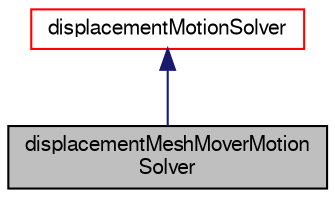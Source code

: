 digraph "displacementMeshMoverMotionSolver"
{
  bgcolor="transparent";
  edge [fontname="FreeSans",fontsize="10",labelfontname="FreeSans",labelfontsize="10"];
  node [fontname="FreeSans",fontsize="10",shape=record];
  Node0 [label="displacementMeshMoverMotion\lSolver",height=0.2,width=0.4,color="black", fillcolor="grey75", style="filled", fontcolor="black"];
  Node1 -> Node0 [dir="back",color="midnightblue",fontsize="10",style="solid",fontname="FreeSans"];
  Node1 [label="displacementMotionSolver",height=0.2,width=0.4,color="red",URL="$a21574.html",tooltip="Virtual base class for displacement motion solver. "];
}

